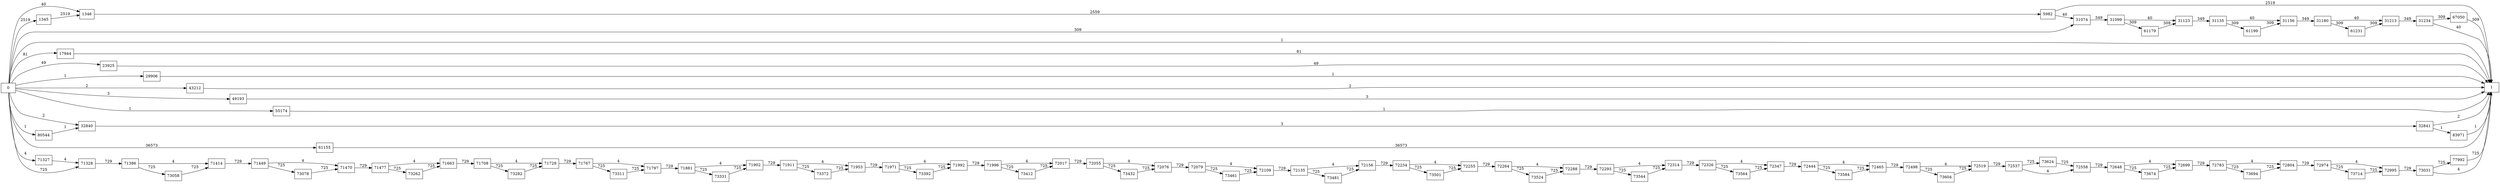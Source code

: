 digraph {
	graph [rankdir=LR]
	node [shape=rectangle]
	1345 -> 1346 [label=2519]
	1346 -> 5982 [label=2559]
	5982 -> 1 [label=2519]
	5982 -> 31074 [label=40]
	17944 -> 1 [label=81]
	23925 -> 1 [label=49]
	29906 -> 1 [label=1]
	31074 -> 31099 [label=349]
	31099 -> 31123 [label=40]
	31099 -> 61179 [label=309]
	31123 -> 31135 [label=349]
	31135 -> 31156 [label=40]
	31135 -> 61199 [label=309]
	31156 -> 31180 [label=349]
	31180 -> 31213 [label=40]
	31180 -> 61231 [label=309]
	31213 -> 31234 [label=349]
	31234 -> 1 [label=40]
	31234 -> 67050 [label=309]
	32840 -> 32841 [label=3]
	32841 -> 1 [label=2]
	32841 -> 83971 [label=1]
	43212 -> 1 [label=2]
	49193 -> 1 [label=3]
	55174 -> 1 [label=1]
	61155 -> 1 [label=36573]
	61179 -> 31123 [label=309]
	61199 -> 31156 [label=309]
	61231 -> 31213 [label=309]
	67050 -> 1 [label=309]
	71327 -> 71328 [label=4]
	71328 -> 71386 [label=729]
	71386 -> 71414 [label=4]
	71386 -> 73058 [label=725]
	71414 -> 71449 [label=729]
	71449 -> 71470 [label=4]
	71449 -> 73078 [label=725]
	71470 -> 71477 [label=729]
	71477 -> 71663 [label=4]
	71477 -> 73262 [label=725]
	71663 -> 71708 [label=729]
	71708 -> 71729 [label=4]
	71708 -> 73282 [label=725]
	71729 -> 71767 [label=729]
	71767 -> 71797 [label=4]
	71767 -> 73311 [label=725]
	71797 -> 71881 [label=729]
	71881 -> 71902 [label=4]
	71881 -> 73331 [label=725]
	71902 -> 71911 [label=729]
	71911 -> 71953 [label=4]
	71911 -> 73372 [label=725]
	71953 -> 71971 [label=729]
	71971 -> 71992 [label=4]
	71971 -> 73392 [label=725]
	71992 -> 71996 [label=729]
	71996 -> 72017 [label=4]
	71996 -> 73412 [label=725]
	72017 -> 72055 [label=729]
	72055 -> 72076 [label=4]
	72055 -> 73432 [label=725]
	72076 -> 72079 [label=729]
	72079 -> 72109 [label=4]
	72079 -> 73461 [label=725]
	72109 -> 72135 [label=729]
	72135 -> 72156 [label=4]
	72135 -> 73481 [label=725]
	72156 -> 72234 [label=729]
	72234 -> 72255 [label=4]
	72234 -> 73501 [label=725]
	72255 -> 72264 [label=729]
	72264 -> 72288 [label=4]
	72264 -> 73524 [label=725]
	72288 -> 72293 [label=729]
	72293 -> 72314 [label=4]
	72293 -> 73544 [label=725]
	72314 -> 72326 [label=729]
	72326 -> 72347 [label=4]
	72326 -> 73564 [label=725]
	72347 -> 72444 [label=729]
	72444 -> 72465 [label=4]
	72444 -> 73584 [label=725]
	72465 -> 72498 [label=729]
	72498 -> 72519 [label=4]
	72498 -> 73604 [label=725]
	72519 -> 72537 [label=729]
	72537 -> 72558 [label=4]
	72537 -> 73624 [label=725]
	72558 -> 72648 [label=729]
	72648 -> 72699 [label=4]
	72648 -> 73674 [label=725]
	72699 -> 72783 [label=729]
	72783 -> 72804 [label=4]
	72783 -> 73694 [label=725]
	72804 -> 72974 [label=729]
	72974 -> 72995 [label=4]
	72974 -> 73714 [label=725]
	72995 -> 73031 [label=729]
	73031 -> 1 [label=4]
	73031 -> 77992 [label=725]
	73058 -> 71414 [label=725]
	73078 -> 71470 [label=725]
	73262 -> 71663 [label=725]
	73282 -> 71729 [label=725]
	73311 -> 71797 [label=725]
	73331 -> 71902 [label=725]
	73372 -> 71953 [label=725]
	73392 -> 71992 [label=725]
	73412 -> 72017 [label=725]
	73432 -> 72076 [label=725]
	73461 -> 72109 [label=725]
	73481 -> 72156 [label=725]
	73501 -> 72255 [label=725]
	73524 -> 72288 [label=725]
	73544 -> 72314 [label=725]
	73564 -> 72347 [label=725]
	73584 -> 72465 [label=725]
	73604 -> 72519 [label=725]
	73624 -> 72558 [label=725]
	73674 -> 72699 [label=725]
	73694 -> 72804 [label=725]
	73714 -> 72995 [label=725]
	77992 -> 1 [label=725]
	80544 -> 32840 [label=1]
	83971 -> 1 [label=1]
	0 -> 1346 [label=40]
	0 -> 71328 [label=725]
	0 -> 1345 [label=2519]
	0 -> 1 [label=1]
	0 -> 17944 [label=81]
	0 -> 23925 [label=49]
	0 -> 29906 [label=1]
	0 -> 32840 [label=2]
	0 -> 43212 [label=2]
	0 -> 49193 [label=3]
	0 -> 55174 [label=1]
	0 -> 61155 [label=36573]
	0 -> 31074 [label=309]
	0 -> 71327 [label=4]
	0 -> 80544 [label=1]
}
